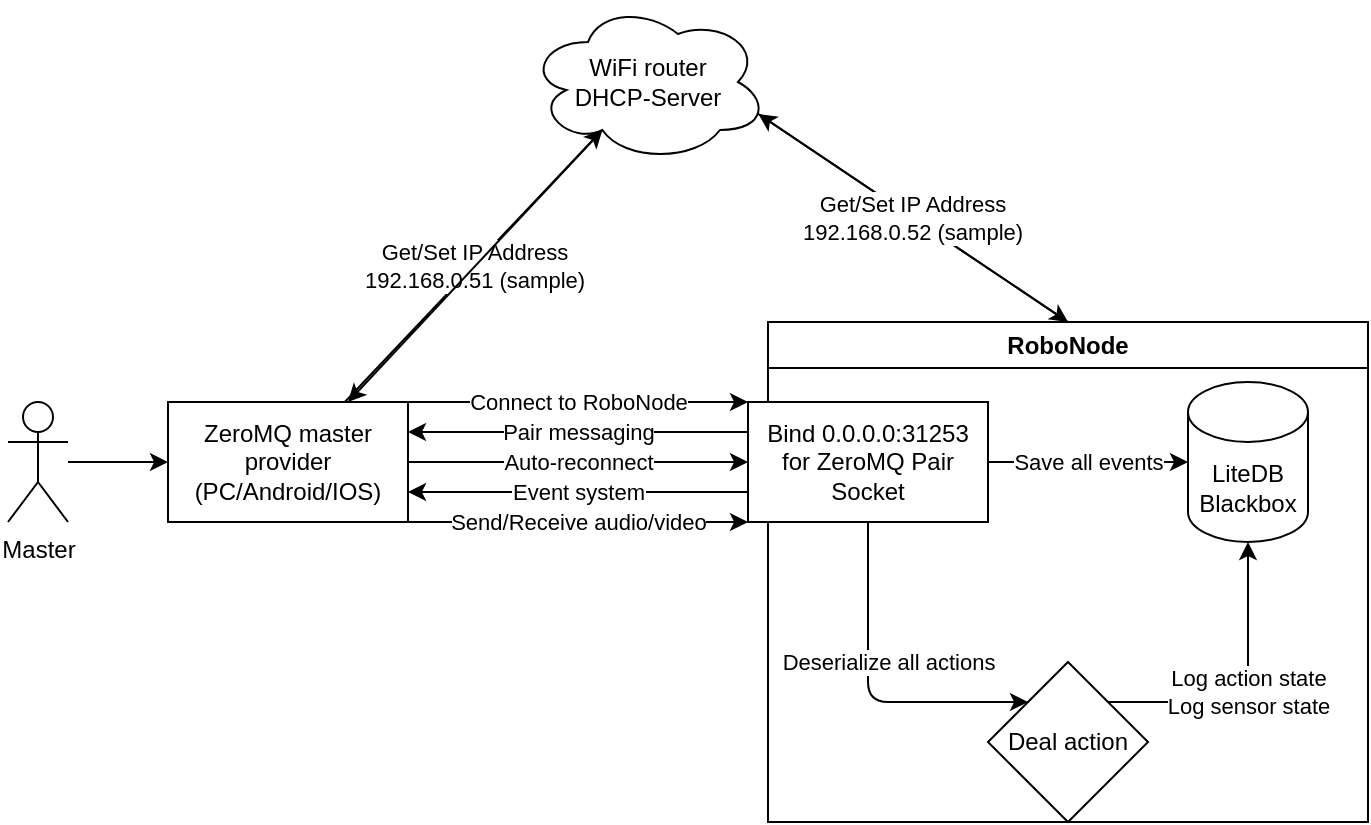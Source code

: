 <mxfile>
    <diagram id="VBSFxcSSvkuHqa-ZWU8n" name="Page-1">
        <mxGraphModel dx="1002" dy="587" grid="1" gridSize="10" guides="1" tooltips="1" connect="1" arrows="1" fold="1" page="1" pageScale="1" pageWidth="850" pageHeight="1100" math="0" shadow="0">
            <root>
                <mxCell id="0"/>
                <mxCell id="1" parent="0"/>
                <mxCell id="10" style="edgeStyle=none;html=1;entryX=0;entryY=0.5;entryDx=0;entryDy=0;" edge="1" parent="1" source="2" target="9">
                    <mxGeometry relative="1" as="geometry"/>
                </mxCell>
                <mxCell id="2" value="Master" style="shape=umlActor;verticalLabelPosition=bottom;verticalAlign=top;html=1;outlineConnect=0;" vertex="1" parent="1">
                    <mxGeometry x="120" y="310" width="30" height="60" as="geometry"/>
                </mxCell>
                <mxCell id="23" style="edgeStyle=none;html=1;exitX=0.5;exitY=0;exitDx=0;exitDy=0;entryX=0.96;entryY=0.7;entryDx=0;entryDy=0;entryPerimeter=0;" edge="1" parent="1" source="5" target="19">
                    <mxGeometry relative="1" as="geometry"/>
                </mxCell>
                <mxCell id="5" value="RoboNode" style="swimlane;whiteSpace=wrap;html=1;" vertex="1" parent="1">
                    <mxGeometry x="500" y="270" width="300" height="250" as="geometry">
                        <mxRectangle x="500" y="270" width="100" height="30" as="alternateBounds"/>
                    </mxGeometry>
                </mxCell>
                <mxCell id="3" value="LiteDB Blackbox" style="shape=cylinder3;whiteSpace=wrap;html=1;boundedLbl=1;backgroundOutline=1;size=15;" vertex="1" parent="5">
                    <mxGeometry x="210" y="30" width="60" height="80" as="geometry"/>
                </mxCell>
                <mxCell id="16" value="Save all events" style="edgeStyle=none;html=1;entryX=0;entryY=0.5;entryDx=0;entryDy=0;entryPerimeter=0;" edge="1" parent="5" source="6" target="3">
                    <mxGeometry relative="1" as="geometry"/>
                </mxCell>
                <mxCell id="17" value="Deserialize all actions" style="edgeStyle=none;html=1;entryX=0;entryY=0;entryDx=0;entryDy=0;" edge="1" parent="5" source="6" target="8">
                    <mxGeometry x="-0.176" y="10" relative="1" as="geometry">
                        <Array as="points">
                            <mxPoint x="50" y="190"/>
                        </Array>
                        <mxPoint as="offset"/>
                    </mxGeometry>
                </mxCell>
                <mxCell id="6" value="Bind 0.0.0.0:31253 for ZeroMQ Pair Socket" style="rounded=0;whiteSpace=wrap;html=1;" vertex="1" parent="5">
                    <mxGeometry x="-10" y="40" width="120" height="60" as="geometry"/>
                </mxCell>
                <mxCell id="18" value="Log action state&lt;br&gt;Log sensor state" style="edgeStyle=none;html=1;exitX=1;exitY=0;exitDx=0;exitDy=0;entryX=0.5;entryY=1;entryDx=0;entryDy=0;entryPerimeter=0;" edge="1" parent="5" source="8" target="3">
                    <mxGeometry relative="1" as="geometry">
                        <Array as="points">
                            <mxPoint x="240" y="190"/>
                        </Array>
                    </mxGeometry>
                </mxCell>
                <mxCell id="8" value="Deal action" style="rhombus;whiteSpace=wrap;html=1;" vertex="1" parent="5">
                    <mxGeometry x="110" y="170" width="80" height="80" as="geometry"/>
                </mxCell>
                <mxCell id="11" value="Connect to RoboNode" style="edgeStyle=none;html=1;entryX=0;entryY=0;entryDx=0;entryDy=0;exitX=1;exitY=0;exitDx=0;exitDy=0;" edge="1" parent="1" source="9" target="6">
                    <mxGeometry relative="1" as="geometry"/>
                </mxCell>
                <mxCell id="13" value="Auto-reconnect" style="edgeStyle=none;html=1;entryX=0;entryY=0.5;entryDx=0;entryDy=0;" edge="1" parent="1" source="9" target="6">
                    <mxGeometry relative="1" as="geometry"/>
                </mxCell>
                <mxCell id="15" value="Send/Receive audio/video" style="edgeStyle=none;html=1;exitX=1;exitY=1;exitDx=0;exitDy=0;entryX=0;entryY=1;entryDx=0;entryDy=0;" edge="1" parent="1" source="9" target="6">
                    <mxGeometry relative="1" as="geometry"/>
                </mxCell>
                <mxCell id="20" value="Get/Set IP Address&lt;br&gt;192.168.0.51 (sample)" style="edgeStyle=none;html=1;entryX=0.31;entryY=0.8;entryDx=0;entryDy=0;entryPerimeter=0;" edge="1" parent="1" source="9" target="19">
                    <mxGeometry relative="1" as="geometry"/>
                </mxCell>
                <mxCell id="9" value="ZeroMQ master provider (PC/Android/IOS)" style="rounded=0;whiteSpace=wrap;html=1;" vertex="1" parent="1">
                    <mxGeometry x="200" y="310" width="120" height="60" as="geometry"/>
                </mxCell>
                <mxCell id="12" value="Pair messaging" style="edgeStyle=none;html=1;exitX=0;exitY=0.25;exitDx=0;exitDy=0;entryX=1;entryY=0.25;entryDx=0;entryDy=0;" edge="1" parent="1" source="6" target="9">
                    <mxGeometry relative="1" as="geometry"/>
                </mxCell>
                <mxCell id="22" style="edgeStyle=none;html=1;exitX=0.31;exitY=0.8;exitDx=0;exitDy=0;exitPerimeter=0;entryX=0.75;entryY=0;entryDx=0;entryDy=0;" edge="1" parent="1" source="19" target="9">
                    <mxGeometry relative="1" as="geometry"/>
                </mxCell>
                <mxCell id="14" value="Event system" style="edgeStyle=none;html=1;exitX=0;exitY=0.75;exitDx=0;exitDy=0;entryX=1;entryY=0.75;entryDx=0;entryDy=0;" edge="1" parent="1" source="6" target="9">
                    <mxGeometry relative="1" as="geometry"/>
                </mxCell>
                <mxCell id="21" value="Get/Set IP Address&lt;br&gt;192.168.0.52 (sample)" style="edgeStyle=none;html=1;exitX=0.96;exitY=0.7;exitDx=0;exitDy=0;exitPerimeter=0;entryX=0.5;entryY=0;entryDx=0;entryDy=0;" edge="1" parent="1" source="19" target="5">
                    <mxGeometry relative="1" as="geometry"/>
                </mxCell>
                <mxCell id="19" value="WiFi router&lt;br&gt;DHCP-Server" style="ellipse;shape=cloud;whiteSpace=wrap;html=1;" vertex="1" parent="1">
                    <mxGeometry x="380" y="110" width="120" height="80" as="geometry"/>
                </mxCell>
            </root>
        </mxGraphModel>
    </diagram>
</mxfile>